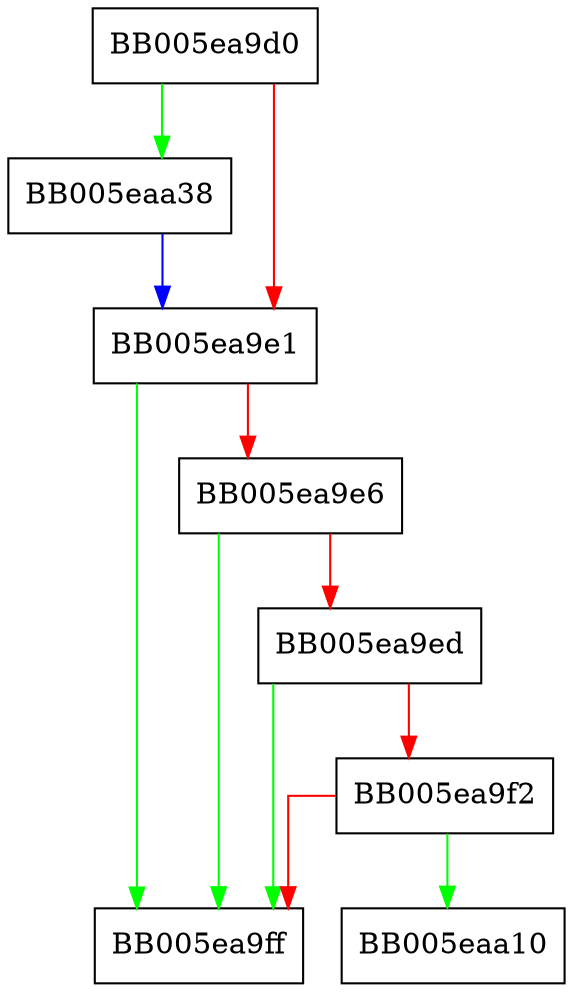 digraph ossl_namemap_add_name {
  node [shape="box"];
  graph [splines=ortho];
  BB005ea9d0 -> BB005eaa38 [color="green"];
  BB005ea9d0 -> BB005ea9e1 [color="red"];
  BB005ea9e1 -> BB005ea9ff [color="green"];
  BB005ea9e1 -> BB005ea9e6 [color="red"];
  BB005ea9e6 -> BB005ea9ff [color="green"];
  BB005ea9e6 -> BB005ea9ed [color="red"];
  BB005ea9ed -> BB005ea9ff [color="green"];
  BB005ea9ed -> BB005ea9f2 [color="red"];
  BB005ea9f2 -> BB005eaa10 [color="green"];
  BB005ea9f2 -> BB005ea9ff [color="red"];
  BB005eaa38 -> BB005ea9e1 [color="blue"];
}